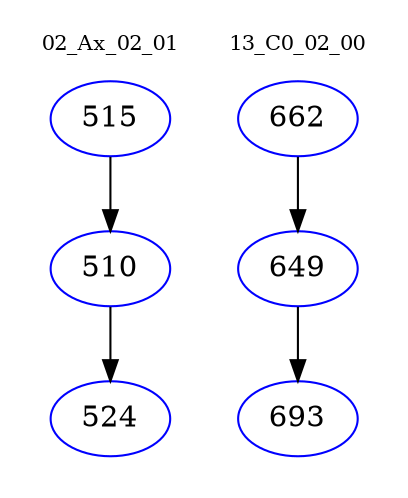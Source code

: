 digraph{
subgraph cluster_0 {
color = white
label = "02_Ax_02_01";
fontsize=10;
T0_515 [label="515", color="blue"]
T0_515 -> T0_510 [color="black"]
T0_510 [label="510", color="blue"]
T0_510 -> T0_524 [color="black"]
T0_524 [label="524", color="blue"]
}
subgraph cluster_1 {
color = white
label = "13_C0_02_00";
fontsize=10;
T1_662 [label="662", color="blue"]
T1_662 -> T1_649 [color="black"]
T1_649 [label="649", color="blue"]
T1_649 -> T1_693 [color="black"]
T1_693 [label="693", color="blue"]
}
}
